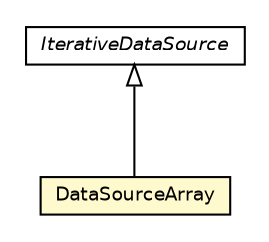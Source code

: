 #!/usr/local/bin/dot
#
# Class diagram 
# Generated by UMLGraph version 5.4 (http://www.umlgraph.org/)
#

digraph G {
	edge [fontname="Helvetica",fontsize=10,labelfontname="Helvetica",labelfontsize=10];
	node [fontname="Helvetica",fontsize=10,shape=plaintext];
	nodesep=0.25;
	ranksep=0.5;
	// jsl.utilities.IterativeDataSource
	c62622 [label=<<table title="jsl.utilities.IterativeDataSource" border="0" cellborder="1" cellspacing="0" cellpadding="2" port="p" href="./IterativeDataSource.html">
		<tr><td><table border="0" cellspacing="0" cellpadding="1">
<tr><td align="center" balign="center"><font face="Helvetica-Oblique"> IterativeDataSource </font></td></tr>
		</table></td></tr>
		</table>>, URL="./IterativeDataSource.html", fontname="Helvetica", fontcolor="black", fontsize=9.0];
	// jsl.utilities.DataSourceArray
	c62626 [label=<<table title="jsl.utilities.DataSourceArray" border="0" cellborder="1" cellspacing="0" cellpadding="2" port="p" bgcolor="lemonChiffon" href="./DataSourceArray.html">
		<tr><td><table border="0" cellspacing="0" cellpadding="1">
<tr><td align="center" balign="center"> DataSourceArray </td></tr>
		</table></td></tr>
		</table>>, URL="./DataSourceArray.html", fontname="Helvetica", fontcolor="black", fontsize=9.0];
	//jsl.utilities.DataSourceArray extends jsl.utilities.IterativeDataSource
	c62622:p -> c62626:p [dir=back,arrowtail=empty];
}


